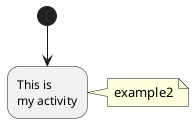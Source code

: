 {
  "sha1": "h3srqs181tgvolfq6mrjme1ofc0xkbk",
  "insertion": {
    "when": "2024-06-03T18:59:29.137Z",
    "user": "plantuml@gmail.com"
  }
}
@startuml
(*) --> "[[http://www.google.com/note1]]
This is
my activity"

note right
[[http://www.google.com/note2]]
example2
end note
@enduml
